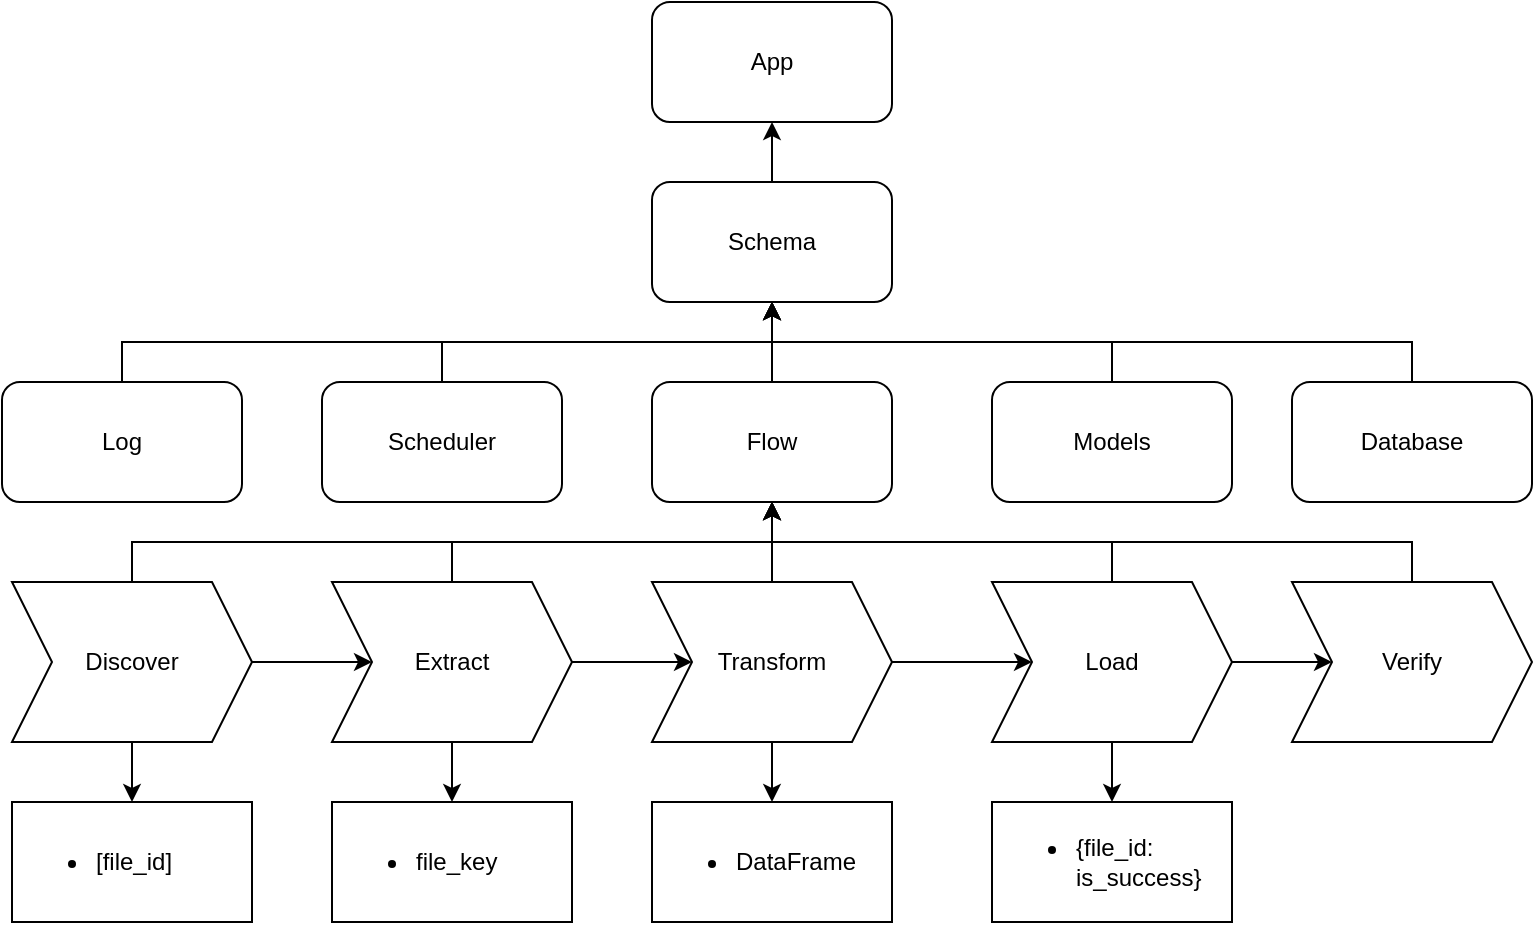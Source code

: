 <mxGraphModel dx="1075" dy="801" grid="1" gridSize="10" guides="1" tooltips="1" connect="1" arrows="1" fold="1" page="1" pageScale="1" pageWidth="850" pageHeight="1100" background="#ffffff"><root><mxCell id="0"/><mxCell id="1" parent="0"/><mxCell id="45" style="edgeStyle=orthogonalEdgeStyle;rounded=0;html=1;exitX=0.5;exitY=0;jettySize=auto;orthogonalLoop=1;" parent="1" source="7" edge="1"><mxGeometry relative="1" as="geometry"><mxPoint x="425" y="190" as="targetPoint"/></mxGeometry></mxCell><mxCell id="7" value="Flow" style="rounded=1;whiteSpace=wrap;html=1;" parent="1" vertex="1"><mxGeometry x="365" y="230" width="120" height="60" as="geometry"/></mxCell><mxCell id="44" style="edgeStyle=orthogonalEdgeStyle;rounded=0;html=1;exitX=0.5;exitY=0;entryX=0.5;entryY=1;jettySize=auto;orthogonalLoop=1;" parent="1" source="30" target="33" edge="1"><mxGeometry relative="1" as="geometry"/></mxCell><mxCell id="30" value="Scheduler" style="rounded=1;whiteSpace=wrap;html=1;" parent="1" vertex="1"><mxGeometry x="200" y="230" width="120" height="60" as="geometry"/></mxCell><mxCell id="53" style="edgeStyle=orthogonalEdgeStyle;rounded=0;html=1;exitX=0.5;exitY=0;entryX=0.5;entryY=1;jettySize=auto;orthogonalLoop=1;" parent="1" source="33" target="52" edge="1"><mxGeometry relative="1" as="geometry"/></mxCell><mxCell id="33" value="Schema" style="rounded=1;whiteSpace=wrap;html=1;" parent="1" vertex="1"><mxGeometry x="365" y="130" width="120" height="60" as="geometry"/></mxCell><mxCell id="37" value="&lt;ul&gt;&lt;li&gt;[file_id]&lt;/li&gt;&lt;/ul&gt;" style="rounded=0;whiteSpace=wrap;html=1;labelBackgroundColor=none;align=left;" parent="1" vertex="1"><mxGeometry x="45" y="440" width="120" height="60" as="geometry"/></mxCell><mxCell id="38" value="&lt;ul&gt;&lt;li&gt;file_key&lt;/li&gt;&lt;/ul&gt;" style="rounded=0;whiteSpace=wrap;html=1;labelBackgroundColor=none;align=left;" parent="1" vertex="1"><mxGeometry x="205" y="440" width="120" height="60" as="geometry"/></mxCell><mxCell id="39" value="&lt;ul&gt;&lt;li&gt;DataFrame&lt;/li&gt;&lt;/ul&gt;" style="rounded=0;whiteSpace=wrap;html=1;labelBackgroundColor=none;align=left;" parent="1" vertex="1"><mxGeometry x="365" y="440" width="120" height="60" as="geometry"/></mxCell><mxCell id="40" value="&lt;ul&gt;&lt;li&gt;{file_id: is_success}&lt;/li&gt;&lt;/ul&gt;" style="rounded=0;whiteSpace=wrap;html=1;labelBackgroundColor=none;align=left;" parent="1" vertex="1"><mxGeometry x="535" y="440" width="120" height="60" as="geometry"/></mxCell><mxCell id="47" style="edgeStyle=orthogonalEdgeStyle;rounded=0;html=1;exitX=0.5;exitY=0;entryX=0.5;entryY=1;jettySize=auto;orthogonalLoop=1;" parent="1" source="46" target="33" edge="1"><mxGeometry relative="1" as="geometry"/></mxCell><mxCell id="46" value="Models" style="rounded=1;whiteSpace=wrap;html=1;" parent="1" vertex="1"><mxGeometry x="535" y="230" width="120" height="60" as="geometry"/></mxCell><mxCell id="54" style="edgeStyle=orthogonalEdgeStyle;rounded=0;html=1;exitX=0.5;exitY=0;entryX=0.5;entryY=1;jettySize=auto;orthogonalLoop=1;" parent="1" source="48" target="33" edge="1"><mxGeometry relative="1" as="geometry"/></mxCell><mxCell id="48" value="Database" style="rounded=1;whiteSpace=wrap;html=1;" parent="1" vertex="1"><mxGeometry x="685" y="230" width="120" height="60" as="geometry"/></mxCell><mxCell id="50" style="edgeStyle=orthogonalEdgeStyle;rounded=0;html=1;exitX=0.5;exitY=0;entryX=0.5;entryY=1;jettySize=auto;orthogonalLoop=1;" parent="1" source="49" target="33" edge="1"><mxGeometry relative="1" as="geometry"/></mxCell><mxCell id="49" value="Log" style="rounded=1;whiteSpace=wrap;html=1;" parent="1" vertex="1"><mxGeometry x="40" y="230" width="120" height="60" as="geometry"/></mxCell><mxCell id="52" value="App" style="rounded=1;whiteSpace=wrap;html=1;" parent="1" vertex="1"><mxGeometry x="365" y="40" width="120" height="60" as="geometry"/></mxCell><mxCell id="67" value="" style="edgeStyle=orthogonalEdgeStyle;rounded=0;html=1;shadow=0;jettySize=auto;orthogonalLoop=1;strokeColor=#000000;fillColor=#B3B3B3;" parent="1" source="64" target="66" edge="1"><mxGeometry relative="1" as="geometry"/></mxCell><mxCell id="74" style="edgeStyle=orthogonalEdgeStyle;rounded=0;html=1;exitX=0.5;exitY=1;entryX=0.5;entryY=0;shadow=0;jettySize=auto;orthogonalLoop=1;strokeColor=#000000;fillColor=#B3B3B3;" parent="1" source="64" target="37" edge="1"><mxGeometry relative="1" as="geometry"/></mxCell><mxCell id="78" style="edgeStyle=orthogonalEdgeStyle;rounded=0;html=1;exitX=0.5;exitY=0;entryX=0.5;entryY=1;shadow=0;jettySize=auto;orthogonalLoop=1;strokeColor=#000000;fillColor=#B3B3B3;" parent="1" source="64" target="7" edge="1"><mxGeometry relative="1" as="geometry"/></mxCell><mxCell id="64" value="Discover" style="shape=step;perimeter=stepPerimeter;whiteSpace=wrap;html=1;fixedSize=1;rounded=0;comic=0;fillColor=none;" parent="1" vertex="1"><mxGeometry x="45" y="330" width="120" height="80" as="geometry"/></mxCell><mxCell id="69" value="" style="edgeStyle=orthogonalEdgeStyle;rounded=0;html=1;shadow=0;jettySize=auto;orthogonalLoop=1;strokeColor=#000000;fillColor=#B3B3B3;" parent="1" source="66" target="68" edge="1"><mxGeometry relative="1" as="geometry"/></mxCell><mxCell id="75" style="edgeStyle=orthogonalEdgeStyle;rounded=0;html=1;exitX=0.5;exitY=1;entryX=0.5;entryY=0;shadow=0;jettySize=auto;orthogonalLoop=1;strokeColor=#000000;fillColor=#B3B3B3;" parent="1" source="66" target="38" edge="1"><mxGeometry relative="1" as="geometry"/></mxCell><mxCell id="80" style="edgeStyle=orthogonalEdgeStyle;rounded=0;html=1;exitX=0.5;exitY=0;entryX=0.5;entryY=1;shadow=0;jettySize=auto;orthogonalLoop=1;strokeColor=#000000;fillColor=#B3B3B3;" parent="1" source="66" target="7" edge="1"><mxGeometry relative="1" as="geometry"/></mxCell><mxCell id="66" value="Extract" style="shape=step;perimeter=stepPerimeter;whiteSpace=wrap;html=1;fixedSize=1;rounded=0;comic=0;fillColor=none;" parent="1" vertex="1"><mxGeometry x="205" y="330" width="120" height="80" as="geometry"/></mxCell><mxCell id="71" value="" style="edgeStyle=orthogonalEdgeStyle;rounded=0;html=1;shadow=0;jettySize=auto;orthogonalLoop=1;strokeColor=#000000;fillColor=#B3B3B3;" parent="1" source="68" target="70" edge="1"><mxGeometry relative="1" as="geometry"/></mxCell><mxCell id="76" style="edgeStyle=orthogonalEdgeStyle;rounded=0;html=1;exitX=0.5;exitY=1;entryX=0.5;entryY=0;shadow=0;jettySize=auto;orthogonalLoop=1;strokeColor=#000000;fillColor=#B3B3B3;" parent="1" source="68" target="39" edge="1"><mxGeometry relative="1" as="geometry"/></mxCell><mxCell id="83" style="edgeStyle=orthogonalEdgeStyle;rounded=0;html=1;exitX=0.5;exitY=0;entryX=0.5;entryY=1;shadow=0;jettySize=auto;orthogonalLoop=1;strokeColor=#000000;fillColor=#B3B3B3;" parent="1" source="68" target="7" edge="1"><mxGeometry relative="1" as="geometry"/></mxCell><mxCell id="68" value="Transform" style="shape=step;perimeter=stepPerimeter;whiteSpace=wrap;html=1;fixedSize=1;rounded=0;comic=0;fillColor=none;" parent="1" vertex="1"><mxGeometry x="365" y="330" width="120" height="80" as="geometry"/></mxCell><mxCell id="73" value="" style="edgeStyle=orthogonalEdgeStyle;rounded=0;html=1;shadow=0;jettySize=auto;orthogonalLoop=1;strokeColor=#000000;fillColor=#B3B3B3;" parent="1" source="70" target="72" edge="1"><mxGeometry relative="1" as="geometry"/></mxCell><mxCell id="77" style="edgeStyle=orthogonalEdgeStyle;rounded=0;html=1;exitX=0.5;exitY=1;entryX=0.5;entryY=0;shadow=0;jettySize=auto;orthogonalLoop=1;strokeColor=#000000;fillColor=#B3B3B3;" parent="1" source="70" target="40" edge="1"><mxGeometry relative="1" as="geometry"/></mxCell><mxCell id="84" style="edgeStyle=orthogonalEdgeStyle;rounded=0;html=1;exitX=0.5;exitY=0;entryX=0.5;entryY=1;shadow=0;jettySize=auto;orthogonalLoop=1;strokeColor=#000000;fillColor=#B3B3B3;" parent="1" source="70" target="7" edge="1"><mxGeometry relative="1" as="geometry"/></mxCell><mxCell id="70" value="Load" style="shape=step;perimeter=stepPerimeter;whiteSpace=wrap;html=1;fixedSize=1;rounded=0;comic=0;fillColor=none;" parent="1" vertex="1"><mxGeometry x="535" y="330" width="120" height="80" as="geometry"/></mxCell><mxCell id="85" style="edgeStyle=orthogonalEdgeStyle;rounded=0;html=1;exitX=0.5;exitY=0;entryX=0.5;entryY=1;shadow=0;jettySize=auto;orthogonalLoop=1;strokeColor=#000000;fillColor=#B3B3B3;" parent="1" source="72" target="7" edge="1"><mxGeometry relative="1" as="geometry"/></mxCell><mxCell id="72" value="Verify" style="shape=step;perimeter=stepPerimeter;whiteSpace=wrap;html=1;fixedSize=1;rounded=0;comic=0;fillColor=none;" parent="1" vertex="1"><mxGeometry x="685" y="330" width="120" height="80" as="geometry"/></mxCell></root></mxGraphModel>